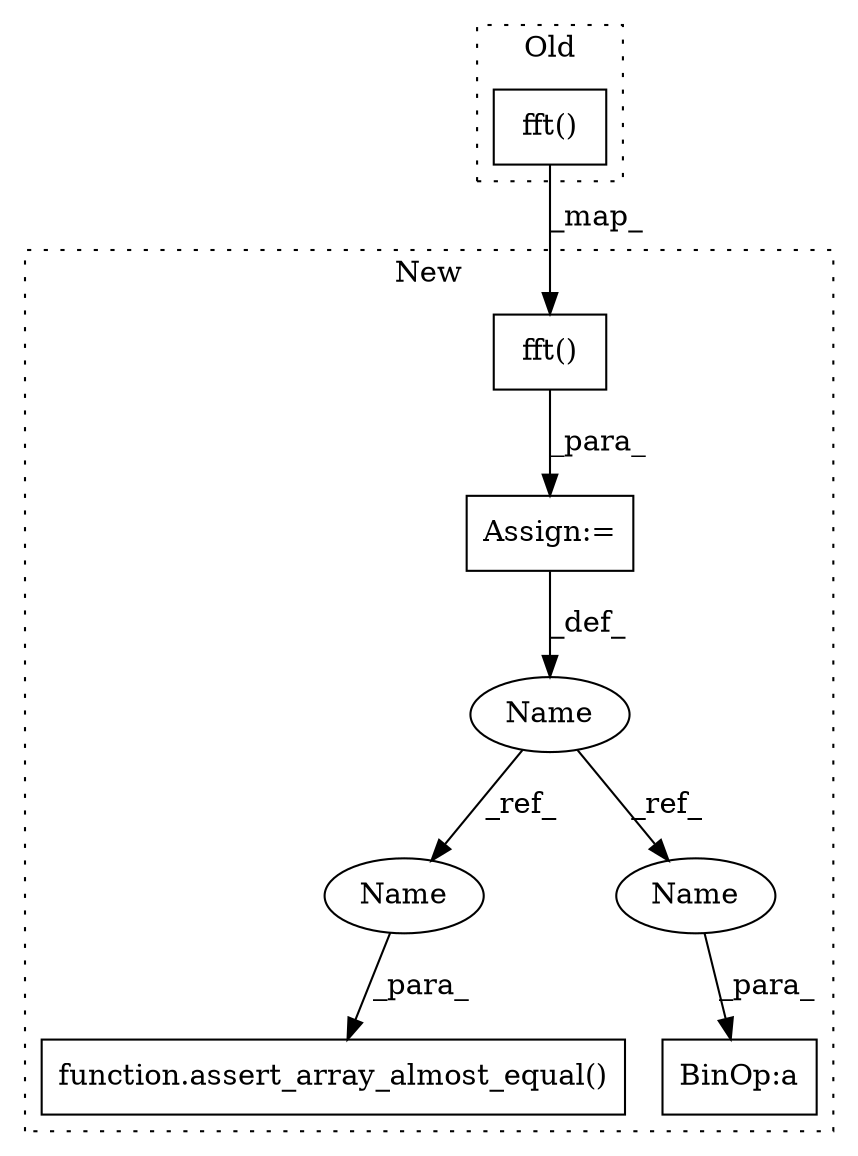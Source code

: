 digraph G {
subgraph cluster0 {
1 [label="fft()" a="75" s="2255,2298" l="8,9" shape="box"];
label = "Old";
style="dotted";
}
subgraph cluster1 {
2 [label="fft()" a="75" s="2799,2842" l="8,9" shape="box"];
3 [label="Assign:=" a="68" s="2796" l="3" shape="box"];
4 [label="BinOp:a" a="82" s="3146" l="3" shape="box"];
5 [label="Name" a="87" s="2790" l="6" shape="ellipse"];
6 [label="function.assert_array_almost_equal()" a="75" s="2915,2977" l="26,1" shape="box"];
7 [label="Name" a="87" s="2941" l="6" shape="ellipse"];
8 [label="Name" a="87" s="3140" l="6" shape="ellipse"];
label = "New";
style="dotted";
}
1 -> 2 [label="_map_"];
2 -> 3 [label="_para_"];
3 -> 5 [label="_def_"];
5 -> 7 [label="_ref_"];
5 -> 8 [label="_ref_"];
7 -> 6 [label="_para_"];
8 -> 4 [label="_para_"];
}